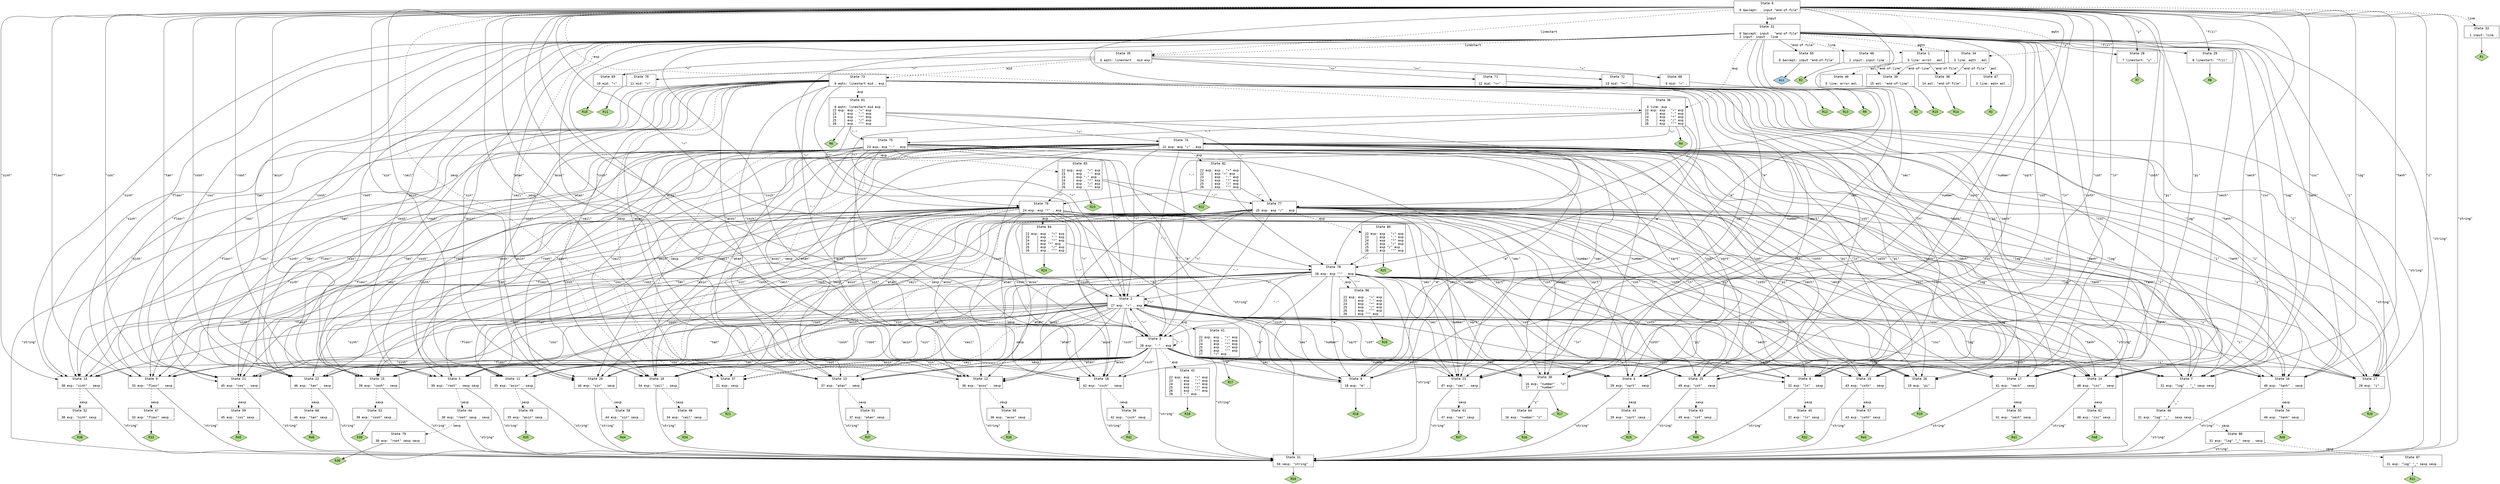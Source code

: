 // Generated by GNU Bison 3.5.
// Report bugs to <bug-bison@gnu.org>.
// Home page: <http://www.gnu.org/software/bison/>.

digraph "parse.y"
{
  node [fontname = courier, shape = box, colorscheme = paired6]
  edge [fontname = courier]

  0 [label="State 0\n\l  0 $accept: . input \"end-of-file\"\l"]
  0 -> 1 [style=dotted]
  0 -> 2 [style=solid label="\"+\""]
  0 -> 3 [style=solid label="\"-\""]
  0 -> 4 [style=solid label="\"sqrt\""]
  0 -> 5 [style=solid label="\"root\""]
  0 -> 6 [style=solid label="\"ln\""]
  0 -> 7 [style=solid label="\"log\""]
  0 -> 8 [style=solid label="\"e\""]
  0 -> 9 [style=solid label="\"floor\""]
  0 -> 10 [style=solid label="\"ceil\""]
  0 -> 11 [style=solid label="\"asin\""]
  0 -> 12 [style=solid label="\"acos\""]
  0 -> 13 [style=solid label="\"atan\""]
  0 -> 14 [style=solid label="\"sinh\""]
  0 -> 15 [style=solid label="\"cosh\""]
  0 -> 16 [style=solid label="\"tanh\""]
  0 -> 17 [style=solid label="\"sech\""]
  0 -> 18 [style=solid label="\"csch\""]
  0 -> 19 [style=solid label="\"coth\""]
  0 -> 20 [style=solid label="\"sin\""]
  0 -> 21 [style=solid label="\"cos\""]
  0 -> 22 [style=solid label="\"tan\""]
  0 -> 23 [style=solid label="\"sec\""]
  0 -> 24 [style=solid label="\"csc\""]
  0 -> 25 [style=solid label="\"cot\""]
  0 -> 26 [style=solid label="\"pi\""]
  0 -> 27 [style=solid label="\"i\""]
  0 -> 28 [style=solid label="\"y\""]
  0 -> 29 [style=solid label="\"f(z)\""]
  0 -> 30 [style=solid label="\"number\""]
  0 -> 31 [style=solid label="\"string\""]
  0 -> 32 [style=dashed label="input"]
  0 -> 33 [style=dashed label="line"]
  0 -> 34 [style=dashed label="eqtn"]
  0 -> 35 [style=dashed label="linestart"]
  0 -> 36 [style=dashed label="exp"]
  0 -> 37 [style=dashed label="sexp"]
  1 [label="State 1\n\l  5 line: error . eol\l"]
  1 -> 38 [style=solid label="\"end-of-file\""]
  1 -> 39 [style=solid label="\"end-of-line\""]
  1 -> 40 [style=dashed label="eol"]
  2 [label="State 2\n\l 27 exp: \"+\" . exp\l"]
  2 -> 2 [style=solid label="\"+\""]
  2 -> 3 [style=solid label="\"-\""]
  2 -> 4 [style=solid label="\"sqrt\""]
  2 -> 5 [style=solid label="\"root\""]
  2 -> 6 [style=solid label="\"ln\""]
  2 -> 7 [style=solid label="\"log\""]
  2 -> 8 [style=solid label="\"e\""]
  2 -> 9 [style=solid label="\"floor\""]
  2 -> 10 [style=solid label="\"ceil\""]
  2 -> 11 [style=solid label="\"asin\""]
  2 -> 12 [style=solid label="\"acos\""]
  2 -> 13 [style=solid label="\"atan\""]
  2 -> 14 [style=solid label="\"sinh\""]
  2 -> 15 [style=solid label="\"cosh\""]
  2 -> 16 [style=solid label="\"tanh\""]
  2 -> 17 [style=solid label="\"sech\""]
  2 -> 18 [style=solid label="\"csch\""]
  2 -> 19 [style=solid label="\"coth\""]
  2 -> 20 [style=solid label="\"sin\""]
  2 -> 21 [style=solid label="\"cos\""]
  2 -> 22 [style=solid label="\"tan\""]
  2 -> 23 [style=solid label="\"sec\""]
  2 -> 24 [style=solid label="\"csc\""]
  2 -> 25 [style=solid label="\"cot\""]
  2 -> 26 [style=solid label="\"pi\""]
  2 -> 27 [style=solid label="\"i\""]
  2 -> 30 [style=solid label="\"number\""]
  2 -> 31 [style=solid label="\"string\""]
  2 -> 41 [style=dashed label="exp"]
  2 -> 37 [style=dashed label="sexp"]
  3 [label="State 3\n\l 28 exp: \"-\" . exp\l"]
  3 -> 2 [style=solid label="\"+\""]
  3 -> 3 [style=solid label="\"-\""]
  3 -> 4 [style=solid label="\"sqrt\""]
  3 -> 5 [style=solid label="\"root\""]
  3 -> 6 [style=solid label="\"ln\""]
  3 -> 7 [style=solid label="\"log\""]
  3 -> 8 [style=solid label="\"e\""]
  3 -> 9 [style=solid label="\"floor\""]
  3 -> 10 [style=solid label="\"ceil\""]
  3 -> 11 [style=solid label="\"asin\""]
  3 -> 12 [style=solid label="\"acos\""]
  3 -> 13 [style=solid label="\"atan\""]
  3 -> 14 [style=solid label="\"sinh\""]
  3 -> 15 [style=solid label="\"cosh\""]
  3 -> 16 [style=solid label="\"tanh\""]
  3 -> 17 [style=solid label="\"sech\""]
  3 -> 18 [style=solid label="\"csch\""]
  3 -> 19 [style=solid label="\"coth\""]
  3 -> 20 [style=solid label="\"sin\""]
  3 -> 21 [style=solid label="\"cos\""]
  3 -> 22 [style=solid label="\"tan\""]
  3 -> 23 [style=solid label="\"sec\""]
  3 -> 24 [style=solid label="\"csc\""]
  3 -> 25 [style=solid label="\"cot\""]
  3 -> 26 [style=solid label="\"pi\""]
  3 -> 27 [style=solid label="\"i\""]
  3 -> 30 [style=solid label="\"number\""]
  3 -> 31 [style=solid label="\"string\""]
  3 -> 42 [style=dashed label="exp"]
  3 -> 37 [style=dashed label="sexp"]
  4 [label="State 4\n\l 29 exp: \"sqrt\" . sexp\l"]
  4 -> 31 [style=solid label="\"string\""]
  4 -> 43 [style=dashed label="sexp"]
  5 [label="State 5\n\l 30 exp: \"root\" . sexp sexp\l"]
  5 -> 31 [style=solid label="\"string\""]
  5 -> 44 [style=dashed label="sexp"]
  6 [label="State 6\n\l 32 exp: \"ln\" . sexp\l"]
  6 -> 31 [style=solid label="\"string\""]
  6 -> 45 [style=dashed label="sexp"]
  7 [label="State 7\n\l 31 exp: \"log\" . \"_\" sexp sexp\l"]
  7 -> 46 [style=solid label="\"_\""]
  8 [label="State 8\n\l 18 exp: \"e\" .\l"]
  8 -> "8R18" [style=solid]
 "8R18" [label="R18", fillcolor=3, shape=diamond, style=filled]
  9 [label="State 9\n\l 33 exp: \"floor\" . sexp\l"]
  9 -> 31 [style=solid label="\"string\""]
  9 -> 47 [style=dashed label="sexp"]
  10 [label="State 10\n\l 34 exp: \"ceil\" . sexp\l"]
  10 -> 31 [style=solid label="\"string\""]
  10 -> 48 [style=dashed label="sexp"]
  11 [label="State 11\n\l 35 exp: \"asin\" . sexp\l"]
  11 -> 31 [style=solid label="\"string\""]
  11 -> 49 [style=dashed label="sexp"]
  12 [label="State 12\n\l 36 exp: \"acos\" . sexp\l"]
  12 -> 31 [style=solid label="\"string\""]
  12 -> 50 [style=dashed label="sexp"]
  13 [label="State 13\n\l 37 exp: \"atan\" . sexp\l"]
  13 -> 31 [style=solid label="\"string\""]
  13 -> 51 [style=dashed label="sexp"]
  14 [label="State 14\n\l 38 exp: \"sinh\" . sexp\l"]
  14 -> 31 [style=solid label="\"string\""]
  14 -> 52 [style=dashed label="sexp"]
  15 [label="State 15\n\l 39 exp: \"cosh\" . sexp\l"]
  15 -> 31 [style=solid label="\"string\""]
  15 -> 53 [style=dashed label="sexp"]
  16 [label="State 16\n\l 40 exp: \"tanh\" . sexp\l"]
  16 -> 31 [style=solid label="\"string\""]
  16 -> 54 [style=dashed label="sexp"]
  17 [label="State 17\n\l 41 exp: \"sech\" . sexp\l"]
  17 -> 31 [style=solid label="\"string\""]
  17 -> 55 [style=dashed label="sexp"]
  18 [label="State 18\n\l 42 exp: \"csch\" . sexp\l"]
  18 -> 31 [style=solid label="\"string\""]
  18 -> 56 [style=dashed label="sexp"]
  19 [label="State 19\n\l 43 exp: \"coth\" . sexp\l"]
  19 -> 31 [style=solid label="\"string\""]
  19 -> 57 [style=dashed label="sexp"]
  20 [label="State 20\n\l 44 exp: \"sin\" . sexp\l"]
  20 -> 31 [style=solid label="\"string\""]
  20 -> 58 [style=dashed label="sexp"]
  21 [label="State 21\n\l 45 exp: \"cos\" . sexp\l"]
  21 -> 31 [style=solid label="\"string\""]
  21 -> 59 [style=dashed label="sexp"]
  22 [label="State 22\n\l 46 exp: \"tan\" . sexp\l"]
  22 -> 31 [style=solid label="\"string\""]
  22 -> 60 [style=dashed label="sexp"]
  23 [label="State 23\n\l 47 exp: \"sec\" . sexp\l"]
  23 -> 31 [style=solid label="\"string\""]
  23 -> 61 [style=dashed label="sexp"]
  24 [label="State 24\n\l 48 exp: \"csc\" . sexp\l"]
  24 -> 31 [style=solid label="\"string\""]
  24 -> 62 [style=dashed label="sexp"]
  25 [label="State 25\n\l 49 exp: \"cot\" . sexp\l"]
  25 -> 31 [style=solid label="\"string\""]
  25 -> 63 [style=dashed label="sexp"]
  26 [label="State 26\n\l 19 exp: \"pi\" .\l"]
  26 -> "26R19" [style=solid]
 "26R19" [label="R19", fillcolor=3, shape=diamond, style=filled]
  27 [label="State 27\n\l 20 exp: \"i\" .\l"]
  27 -> "27R20" [style=solid]
 "27R20" [label="R20", fillcolor=3, shape=diamond, style=filled]
  28 [label="State 28\n\l  7 linestart: \"y\" .\l"]
  28 -> "28R7" [style=solid]
 "28R7" [label="R7", fillcolor=3, shape=diamond, style=filled]
  29 [label="State 29\n\l  8 linestart: \"f(z)\" .\l"]
  29 -> "29R8" [style=solid]
 "29R8" [label="R8", fillcolor=3, shape=diamond, style=filled]
  30 [label="State 30\n\l 16 exp: \"number\" . \"z\"\l 17    | \"number\" .\l"]
  30 -> 64 [style=solid label="\"z\""]
  30 -> "30R17" [style=solid]
 "30R17" [label="R17", fillcolor=3, shape=diamond, style=filled]
  31 [label="State 31\n\l 50 sexp: \"string\" .\l"]
  31 -> "31R50" [style=solid]
 "31R50" [label="R50", fillcolor=3, shape=diamond, style=filled]
  32 [label="State 32\n\l  0 $accept: input . \"end-of-file\"\l  2 input: input . line\l"]
  32 -> 65 [style=solid label="\"end-of-file\""]
  32 -> 1 [style=dotted]
  32 -> 2 [style=solid label="\"+\""]
  32 -> 3 [style=solid label="\"-\""]
  32 -> 4 [style=solid label="\"sqrt\""]
  32 -> 5 [style=solid label="\"root\""]
  32 -> 6 [style=solid label="\"ln\""]
  32 -> 7 [style=solid label="\"log\""]
  32 -> 8 [style=solid label="\"e\""]
  32 -> 9 [style=solid label="\"floor\""]
  32 -> 10 [style=solid label="\"ceil\""]
  32 -> 11 [style=solid label="\"asin\""]
  32 -> 12 [style=solid label="\"acos\""]
  32 -> 13 [style=solid label="\"atan\""]
  32 -> 14 [style=solid label="\"sinh\""]
  32 -> 15 [style=solid label="\"cosh\""]
  32 -> 16 [style=solid label="\"tanh\""]
  32 -> 17 [style=solid label="\"sech\""]
  32 -> 18 [style=solid label="\"csch\""]
  32 -> 19 [style=solid label="\"coth\""]
  32 -> 20 [style=solid label="\"sin\""]
  32 -> 21 [style=solid label="\"cos\""]
  32 -> 22 [style=solid label="\"tan\""]
  32 -> 23 [style=solid label="\"sec\""]
  32 -> 24 [style=solid label="\"csc\""]
  32 -> 25 [style=solid label="\"cot\""]
  32 -> 26 [style=solid label="\"pi\""]
  32 -> 27 [style=solid label="\"i\""]
  32 -> 28 [style=solid label="\"y\""]
  32 -> 29 [style=solid label="\"f(z)\""]
  32 -> 30 [style=solid label="\"number\""]
  32 -> 31 [style=solid label="\"string\""]
  32 -> 66 [style=dashed label="line"]
  32 -> 34 [style=dashed label="eqtn"]
  32 -> 35 [style=dashed label="linestart"]
  32 -> 36 [style=dashed label="exp"]
  32 -> 37 [style=dashed label="sexp"]
  33 [label="State 33\n\l  1 input: line .\l"]
  33 -> "33R1" [style=solid]
 "33R1" [label="R1", fillcolor=3, shape=diamond, style=filled]
  34 [label="State 34\n\l  3 line: eqtn . eol\l"]
  34 -> 38 [style=solid label="\"end-of-file\""]
  34 -> 39 [style=solid label="\"end-of-line\""]
  34 -> 67 [style=dashed label="eol"]
  35 [label="State 35\n\l  6 eqtn: linestart . mid exp\l"]
  35 -> 68 [style=solid label="\"=\""]
  35 -> 69 [style=solid label="\"<\""]
  35 -> 70 [style=solid label="\">\""]
  35 -> 71 [style=solid label="\"<=\""]
  35 -> 72 [style=solid label="\">=\""]
  35 -> 73 [style=dashed label="mid"]
  36 [label="State 36\n\l  4 line: exp .\l 22 exp: exp . \"+\" exp\l 23    | exp . \"-\" exp\l 24    | exp . \"*\" exp\l 25    | exp . \"/\" exp\l 26    | exp . \"^\" exp\l"]
  36 -> 74 [style=solid label="\"+\""]
  36 -> 75 [style=solid label="\"-\""]
  36 -> 76 [style=solid label="\"*\""]
  36 -> 77 [style=solid label="\"/\""]
  36 -> 78 [style=solid label="\"^\""]
  36 -> "36R4" [style=solid]
 "36R4" [label="R4", fillcolor=3, shape=diamond, style=filled]
  37 [label="State 37\n\l 21 exp: sexp .\l"]
  37 -> "37R21" [style=solid]
 "37R21" [label="R21", fillcolor=3, shape=diamond, style=filled]
  38 [label="State 38\n\l 14 eol: \"end-of-file\" .\l"]
  38 -> "38R14" [style=solid]
 "38R14" [label="R14", fillcolor=3, shape=diamond, style=filled]
  39 [label="State 39\n\l 15 eol: \"end-of-line\" .\l"]
  39 -> "39R15" [style=solid]
 "39R15" [label="R15", fillcolor=3, shape=diamond, style=filled]
  40 [label="State 40\n\l  5 line: error eol .\l"]
  40 -> "40R5" [style=solid]
 "40R5" [label="R5", fillcolor=3, shape=diamond, style=filled]
  41 [label="State 41\n\l 22 exp: exp . \"+\" exp\l 23    | exp . \"-\" exp\l 24    | exp . \"*\" exp\l 25    | exp . \"/\" exp\l 26    | exp . \"^\" exp\l 27    | \"+\" exp .\l"]
  41 -> "41R27" [style=solid]
 "41R27" [label="R27", fillcolor=3, shape=diamond, style=filled]
  42 [label="State 42\n\l 22 exp: exp . \"+\" exp\l 23    | exp . \"-\" exp\l 24    | exp . \"*\" exp\l 25    | exp . \"/\" exp\l 26    | exp . \"^\" exp\l 28    | \"-\" exp .\l"]
  42 -> "42R28" [style=solid]
 "42R28" [label="R28", fillcolor=3, shape=diamond, style=filled]
  43 [label="State 43\n\l 29 exp: \"sqrt\" sexp .\l"]
  43 -> "43R29" [style=solid]
 "43R29" [label="R29", fillcolor=3, shape=diamond, style=filled]
  44 [label="State 44\n\l 30 exp: \"root\" sexp . sexp\l"]
  44 -> 31 [style=solid label="\"string\""]
  44 -> 79 [style=dashed label="sexp"]
  45 [label="State 45\n\l 32 exp: \"ln\" sexp .\l"]
  45 -> "45R32" [style=solid]
 "45R32" [label="R32", fillcolor=3, shape=diamond, style=filled]
  46 [label="State 46\n\l 31 exp: \"log\" \"_\" . sexp sexp\l"]
  46 -> 31 [style=solid label="\"string\""]
  46 -> 80 [style=dashed label="sexp"]
  47 [label="State 47\n\l 33 exp: \"floor\" sexp .\l"]
  47 -> "47R33" [style=solid]
 "47R33" [label="R33", fillcolor=3, shape=diamond, style=filled]
  48 [label="State 48\n\l 34 exp: \"ceil\" sexp .\l"]
  48 -> "48R34" [style=solid]
 "48R34" [label="R34", fillcolor=3, shape=diamond, style=filled]
  49 [label="State 49\n\l 35 exp: \"asin\" sexp .\l"]
  49 -> "49R35" [style=solid]
 "49R35" [label="R35", fillcolor=3, shape=diamond, style=filled]
  50 [label="State 50\n\l 36 exp: \"acos\" sexp .\l"]
  50 -> "50R36" [style=solid]
 "50R36" [label="R36", fillcolor=3, shape=diamond, style=filled]
  51 [label="State 51\n\l 37 exp: \"atan\" sexp .\l"]
  51 -> "51R37" [style=solid]
 "51R37" [label="R37", fillcolor=3, shape=diamond, style=filled]
  52 [label="State 52\n\l 38 exp: \"sinh\" sexp .\l"]
  52 -> "52R38" [style=solid]
 "52R38" [label="R38", fillcolor=3, shape=diamond, style=filled]
  53 [label="State 53\n\l 39 exp: \"cosh\" sexp .\l"]
  53 -> "53R39" [style=solid]
 "53R39" [label="R39", fillcolor=3, shape=diamond, style=filled]
  54 [label="State 54\n\l 40 exp: \"tanh\" sexp .\l"]
  54 -> "54R40" [style=solid]
 "54R40" [label="R40", fillcolor=3, shape=diamond, style=filled]
  55 [label="State 55\n\l 41 exp: \"sech\" sexp .\l"]
  55 -> "55R41" [style=solid]
 "55R41" [label="R41", fillcolor=3, shape=diamond, style=filled]
  56 [label="State 56\n\l 42 exp: \"csch\" sexp .\l"]
  56 -> "56R42" [style=solid]
 "56R42" [label="R42", fillcolor=3, shape=diamond, style=filled]
  57 [label="State 57\n\l 43 exp: \"coth\" sexp .\l"]
  57 -> "57R43" [style=solid]
 "57R43" [label="R43", fillcolor=3, shape=diamond, style=filled]
  58 [label="State 58\n\l 44 exp: \"sin\" sexp .\l"]
  58 -> "58R44" [style=solid]
 "58R44" [label="R44", fillcolor=3, shape=diamond, style=filled]
  59 [label="State 59\n\l 45 exp: \"cos\" sexp .\l"]
  59 -> "59R45" [style=solid]
 "59R45" [label="R45", fillcolor=3, shape=diamond, style=filled]
  60 [label="State 60\n\l 46 exp: \"tan\" sexp .\l"]
  60 -> "60R46" [style=solid]
 "60R46" [label="R46", fillcolor=3, shape=diamond, style=filled]
  61 [label="State 61\n\l 47 exp: \"sec\" sexp .\l"]
  61 -> "61R47" [style=solid]
 "61R47" [label="R47", fillcolor=3, shape=diamond, style=filled]
  62 [label="State 62\n\l 48 exp: \"csc\" sexp .\l"]
  62 -> "62R48" [style=solid]
 "62R48" [label="R48", fillcolor=3, shape=diamond, style=filled]
  63 [label="State 63\n\l 49 exp: \"cot\" sexp .\l"]
  63 -> "63R49" [style=solid]
 "63R49" [label="R49", fillcolor=3, shape=diamond, style=filled]
  64 [label="State 64\n\l 16 exp: \"number\" \"z\" .\l"]
  64 -> "64R16" [style=solid]
 "64R16" [label="R16", fillcolor=3, shape=diamond, style=filled]
  65 [label="State 65\n\l  0 $accept: input \"end-of-file\" .\l"]
  65 -> "65R0" [style=solid]
 "65R0" [label="Acc", fillcolor=1, shape=diamond, style=filled]
  66 [label="State 66\n\l  2 input: input line .\l"]
  66 -> "66R2" [style=solid]
 "66R2" [label="R2", fillcolor=3, shape=diamond, style=filled]
  67 [label="State 67\n\l  3 line: eqtn eol .\l"]
  67 -> "67R3" [style=solid]
 "67R3" [label="R3", fillcolor=3, shape=diamond, style=filled]
  68 [label="State 68\n\l  9 mid: \"=\" .\l"]
  68 -> "68R9" [style=solid]
 "68R9" [label="R9", fillcolor=3, shape=diamond, style=filled]
  69 [label="State 69\n\l 10 mid: \"<\" .\l"]
  69 -> "69R10" [style=solid]
 "69R10" [label="R10", fillcolor=3, shape=diamond, style=filled]
  70 [label="State 70\n\l 11 mid: \">\" .\l"]
  70 -> "70R11" [style=solid]
 "70R11" [label="R11", fillcolor=3, shape=diamond, style=filled]
  71 [label="State 71\n\l 12 mid: \"<=\" .\l"]
  71 -> "71R12" [style=solid]
 "71R12" [label="R12", fillcolor=3, shape=diamond, style=filled]
  72 [label="State 72\n\l 13 mid: \">=\" .\l"]
  72 -> "72R13" [style=solid]
 "72R13" [label="R13", fillcolor=3, shape=diamond, style=filled]
  73 [label="State 73\n\l  6 eqtn: linestart mid . exp\l"]
  73 -> 2 [style=solid label="\"+\""]
  73 -> 3 [style=solid label="\"-\""]
  73 -> 4 [style=solid label="\"sqrt\""]
  73 -> 5 [style=solid label="\"root\""]
  73 -> 6 [style=solid label="\"ln\""]
  73 -> 7 [style=solid label="\"log\""]
  73 -> 8 [style=solid label="\"e\""]
  73 -> 9 [style=solid label="\"floor\""]
  73 -> 10 [style=solid label="\"ceil\""]
  73 -> 11 [style=solid label="\"asin\""]
  73 -> 12 [style=solid label="\"acos\""]
  73 -> 13 [style=solid label="\"atan\""]
  73 -> 14 [style=solid label="\"sinh\""]
  73 -> 15 [style=solid label="\"cosh\""]
  73 -> 16 [style=solid label="\"tanh\""]
  73 -> 17 [style=solid label="\"sech\""]
  73 -> 18 [style=solid label="\"csch\""]
  73 -> 19 [style=solid label="\"coth\""]
  73 -> 20 [style=solid label="\"sin\""]
  73 -> 21 [style=solid label="\"cos\""]
  73 -> 22 [style=solid label="\"tan\""]
  73 -> 23 [style=solid label="\"sec\""]
  73 -> 24 [style=solid label="\"csc\""]
  73 -> 25 [style=solid label="\"cot\""]
  73 -> 26 [style=solid label="\"pi\""]
  73 -> 27 [style=solid label="\"i\""]
  73 -> 30 [style=solid label="\"number\""]
  73 -> 31 [style=solid label="\"string\""]
  73 -> 81 [style=dashed label="exp"]
  73 -> 37 [style=dashed label="sexp"]
  74 [label="State 74\n\l 22 exp: exp \"+\" . exp\l"]
  74 -> 2 [style=solid label="\"+\""]
  74 -> 3 [style=solid label="\"-\""]
  74 -> 4 [style=solid label="\"sqrt\""]
  74 -> 5 [style=solid label="\"root\""]
  74 -> 6 [style=solid label="\"ln\""]
  74 -> 7 [style=solid label="\"log\""]
  74 -> 8 [style=solid label="\"e\""]
  74 -> 9 [style=solid label="\"floor\""]
  74 -> 10 [style=solid label="\"ceil\""]
  74 -> 11 [style=solid label="\"asin\""]
  74 -> 12 [style=solid label="\"acos\""]
  74 -> 13 [style=solid label="\"atan\""]
  74 -> 14 [style=solid label="\"sinh\""]
  74 -> 15 [style=solid label="\"cosh\""]
  74 -> 16 [style=solid label="\"tanh\""]
  74 -> 17 [style=solid label="\"sech\""]
  74 -> 18 [style=solid label="\"csch\""]
  74 -> 19 [style=solid label="\"coth\""]
  74 -> 20 [style=solid label="\"sin\""]
  74 -> 21 [style=solid label="\"cos\""]
  74 -> 22 [style=solid label="\"tan\""]
  74 -> 23 [style=solid label="\"sec\""]
  74 -> 24 [style=solid label="\"csc\""]
  74 -> 25 [style=solid label="\"cot\""]
  74 -> 26 [style=solid label="\"pi\""]
  74 -> 27 [style=solid label="\"i\""]
  74 -> 30 [style=solid label="\"number\""]
  74 -> 31 [style=solid label="\"string\""]
  74 -> 82 [style=dashed label="exp"]
  74 -> 37 [style=dashed label="sexp"]
  75 [label="State 75\n\l 23 exp: exp \"-\" . exp\l"]
  75 -> 2 [style=solid label="\"+\""]
  75 -> 3 [style=solid label="\"-\""]
  75 -> 4 [style=solid label="\"sqrt\""]
  75 -> 5 [style=solid label="\"root\""]
  75 -> 6 [style=solid label="\"ln\""]
  75 -> 7 [style=solid label="\"log\""]
  75 -> 8 [style=solid label="\"e\""]
  75 -> 9 [style=solid label="\"floor\""]
  75 -> 10 [style=solid label="\"ceil\""]
  75 -> 11 [style=solid label="\"asin\""]
  75 -> 12 [style=solid label="\"acos\""]
  75 -> 13 [style=solid label="\"atan\""]
  75 -> 14 [style=solid label="\"sinh\""]
  75 -> 15 [style=solid label="\"cosh\""]
  75 -> 16 [style=solid label="\"tanh\""]
  75 -> 17 [style=solid label="\"sech\""]
  75 -> 18 [style=solid label="\"csch\""]
  75 -> 19 [style=solid label="\"coth\""]
  75 -> 20 [style=solid label="\"sin\""]
  75 -> 21 [style=solid label="\"cos\""]
  75 -> 22 [style=solid label="\"tan\""]
  75 -> 23 [style=solid label="\"sec\""]
  75 -> 24 [style=solid label="\"csc\""]
  75 -> 25 [style=solid label="\"cot\""]
  75 -> 26 [style=solid label="\"pi\""]
  75 -> 27 [style=solid label="\"i\""]
  75 -> 30 [style=solid label="\"number\""]
  75 -> 31 [style=solid label="\"string\""]
  75 -> 83 [style=dashed label="exp"]
  75 -> 37 [style=dashed label="sexp"]
  76 [label="State 76\n\l 24 exp: exp \"*\" . exp\l"]
  76 -> 2 [style=solid label="\"+\""]
  76 -> 3 [style=solid label="\"-\""]
  76 -> 4 [style=solid label="\"sqrt\""]
  76 -> 5 [style=solid label="\"root\""]
  76 -> 6 [style=solid label="\"ln\""]
  76 -> 7 [style=solid label="\"log\""]
  76 -> 8 [style=solid label="\"e\""]
  76 -> 9 [style=solid label="\"floor\""]
  76 -> 10 [style=solid label="\"ceil\""]
  76 -> 11 [style=solid label="\"asin\""]
  76 -> 12 [style=solid label="\"acos\""]
  76 -> 13 [style=solid label="\"atan\""]
  76 -> 14 [style=solid label="\"sinh\""]
  76 -> 15 [style=solid label="\"cosh\""]
  76 -> 16 [style=solid label="\"tanh\""]
  76 -> 17 [style=solid label="\"sech\""]
  76 -> 18 [style=solid label="\"csch\""]
  76 -> 19 [style=solid label="\"coth\""]
  76 -> 20 [style=solid label="\"sin\""]
  76 -> 21 [style=solid label="\"cos\""]
  76 -> 22 [style=solid label="\"tan\""]
  76 -> 23 [style=solid label="\"sec\""]
  76 -> 24 [style=solid label="\"csc\""]
  76 -> 25 [style=solid label="\"cot\""]
  76 -> 26 [style=solid label="\"pi\""]
  76 -> 27 [style=solid label="\"i\""]
  76 -> 30 [style=solid label="\"number\""]
  76 -> 31 [style=solid label="\"string\""]
  76 -> 84 [style=dashed label="exp"]
  76 -> 37 [style=dashed label="sexp"]
  77 [label="State 77\n\l 25 exp: exp \"/\" . exp\l"]
  77 -> 2 [style=solid label="\"+\""]
  77 -> 3 [style=solid label="\"-\""]
  77 -> 4 [style=solid label="\"sqrt\""]
  77 -> 5 [style=solid label="\"root\""]
  77 -> 6 [style=solid label="\"ln\""]
  77 -> 7 [style=solid label="\"log\""]
  77 -> 8 [style=solid label="\"e\""]
  77 -> 9 [style=solid label="\"floor\""]
  77 -> 10 [style=solid label="\"ceil\""]
  77 -> 11 [style=solid label="\"asin\""]
  77 -> 12 [style=solid label="\"acos\""]
  77 -> 13 [style=solid label="\"atan\""]
  77 -> 14 [style=solid label="\"sinh\""]
  77 -> 15 [style=solid label="\"cosh\""]
  77 -> 16 [style=solid label="\"tanh\""]
  77 -> 17 [style=solid label="\"sech\""]
  77 -> 18 [style=solid label="\"csch\""]
  77 -> 19 [style=solid label="\"coth\""]
  77 -> 20 [style=solid label="\"sin\""]
  77 -> 21 [style=solid label="\"cos\""]
  77 -> 22 [style=solid label="\"tan\""]
  77 -> 23 [style=solid label="\"sec\""]
  77 -> 24 [style=solid label="\"csc\""]
  77 -> 25 [style=solid label="\"cot\""]
  77 -> 26 [style=solid label="\"pi\""]
  77 -> 27 [style=solid label="\"i\""]
  77 -> 30 [style=solid label="\"number\""]
  77 -> 31 [style=solid label="\"string\""]
  77 -> 85 [style=dashed label="exp"]
  77 -> 37 [style=dashed label="sexp"]
  78 [label="State 78\n\l 26 exp: exp \"^\" . exp\l"]
  78 -> 2 [style=solid label="\"+\""]
  78 -> 3 [style=solid label="\"-\""]
  78 -> 4 [style=solid label="\"sqrt\""]
  78 -> 5 [style=solid label="\"root\""]
  78 -> 6 [style=solid label="\"ln\""]
  78 -> 7 [style=solid label="\"log\""]
  78 -> 8 [style=solid label="\"e\""]
  78 -> 9 [style=solid label="\"floor\""]
  78 -> 10 [style=solid label="\"ceil\""]
  78 -> 11 [style=solid label="\"asin\""]
  78 -> 12 [style=solid label="\"acos\""]
  78 -> 13 [style=solid label="\"atan\""]
  78 -> 14 [style=solid label="\"sinh\""]
  78 -> 15 [style=solid label="\"cosh\""]
  78 -> 16 [style=solid label="\"tanh\""]
  78 -> 17 [style=solid label="\"sech\""]
  78 -> 18 [style=solid label="\"csch\""]
  78 -> 19 [style=solid label="\"coth\""]
  78 -> 20 [style=solid label="\"sin\""]
  78 -> 21 [style=solid label="\"cos\""]
  78 -> 22 [style=solid label="\"tan\""]
  78 -> 23 [style=solid label="\"sec\""]
  78 -> 24 [style=solid label="\"csc\""]
  78 -> 25 [style=solid label="\"cot\""]
  78 -> 26 [style=solid label="\"pi\""]
  78 -> 27 [style=solid label="\"i\""]
  78 -> 30 [style=solid label="\"number\""]
  78 -> 31 [style=solid label="\"string\""]
  78 -> 86 [style=dashed label="exp"]
  78 -> 37 [style=dashed label="sexp"]
  79 [label="State 79\n\l 30 exp: \"root\" sexp sexp .\l"]
  79 -> "79R30" [style=solid]
 "79R30" [label="R30", fillcolor=3, shape=diamond, style=filled]
  80 [label="State 80\n\l 31 exp: \"log\" \"_\" sexp . sexp\l"]
  80 -> 31 [style=solid label="\"string\""]
  80 -> 87 [style=dashed label="sexp"]
  81 [label="State 81\n\l  6 eqtn: linestart mid exp .\l 22 exp: exp . \"+\" exp\l 23    | exp . \"-\" exp\l 24    | exp . \"*\" exp\l 25    | exp . \"/\" exp\l 26    | exp . \"^\" exp\l"]
  81 -> 74 [style=solid label="\"+\""]
  81 -> 75 [style=solid label="\"-\""]
  81 -> 76 [style=solid label="\"*\""]
  81 -> 77 [style=solid label="\"/\""]
  81 -> 78 [style=solid label="\"^\""]
  81 -> "81R6" [style=solid]
 "81R6" [label="R6", fillcolor=3, shape=diamond, style=filled]
  82 [label="State 82\n\l 22 exp: exp . \"+\" exp\l 22    | exp \"+\" exp .\l 23    | exp . \"-\" exp\l 24    | exp . \"*\" exp\l 25    | exp . \"/\" exp\l 26    | exp . \"^\" exp\l"]
  82 -> 76 [style=solid label="\"*\""]
  82 -> 77 [style=solid label="\"/\""]
  82 -> 78 [style=solid label="\"^\""]
  82 -> "82R22" [style=solid]
 "82R22" [label="R22", fillcolor=3, shape=diamond, style=filled]
  83 [label="State 83\n\l 22 exp: exp . \"+\" exp\l 23    | exp . \"-\" exp\l 23    | exp \"-\" exp .\l 24    | exp . \"*\" exp\l 25    | exp . \"/\" exp\l 26    | exp . \"^\" exp\l"]
  83 -> 76 [style=solid label="\"*\""]
  83 -> 77 [style=solid label="\"/\""]
  83 -> 78 [style=solid label="\"^\""]
  83 -> "83R23" [style=solid]
 "83R23" [label="R23", fillcolor=3, shape=diamond, style=filled]
  84 [label="State 84\n\l 22 exp: exp . \"+\" exp\l 23    | exp . \"-\" exp\l 24    | exp . \"*\" exp\l 24    | exp \"*\" exp .\l 25    | exp . \"/\" exp\l 26    | exp . \"^\" exp\l"]
  84 -> 78 [style=solid label="\"^\""]
  84 -> "84R24" [style=solid]
 "84R24" [label="R24", fillcolor=3, shape=diamond, style=filled]
  85 [label="State 85\n\l 22 exp: exp . \"+\" exp\l 23    | exp . \"-\" exp\l 24    | exp . \"*\" exp\l 25    | exp . \"/\" exp\l 25    | exp \"/\" exp .\l 26    | exp . \"^\" exp\l"]
  85 -> 78 [style=solid label="\"^\""]
  85 -> "85R25" [style=solid]
 "85R25" [label="R25", fillcolor=3, shape=diamond, style=filled]
  86 [label="State 86\n\l 22 exp: exp . \"+\" exp\l 23    | exp . \"-\" exp\l 24    | exp . \"*\" exp\l 25    | exp . \"/\" exp\l 26    | exp . \"^\" exp\l 26    | exp \"^\" exp .\l"]
  86 -> 78 [style=solid label="\"^\""]
  86 -> "86R26" [style=solid]
 "86R26" [label="R26", fillcolor=3, shape=diamond, style=filled]
  87 [label="State 87\n\l 31 exp: \"log\" \"_\" sexp sexp .\l"]
  87 -> "87R31" [style=solid]
 "87R31" [label="R31", fillcolor=3, shape=diamond, style=filled]
}
